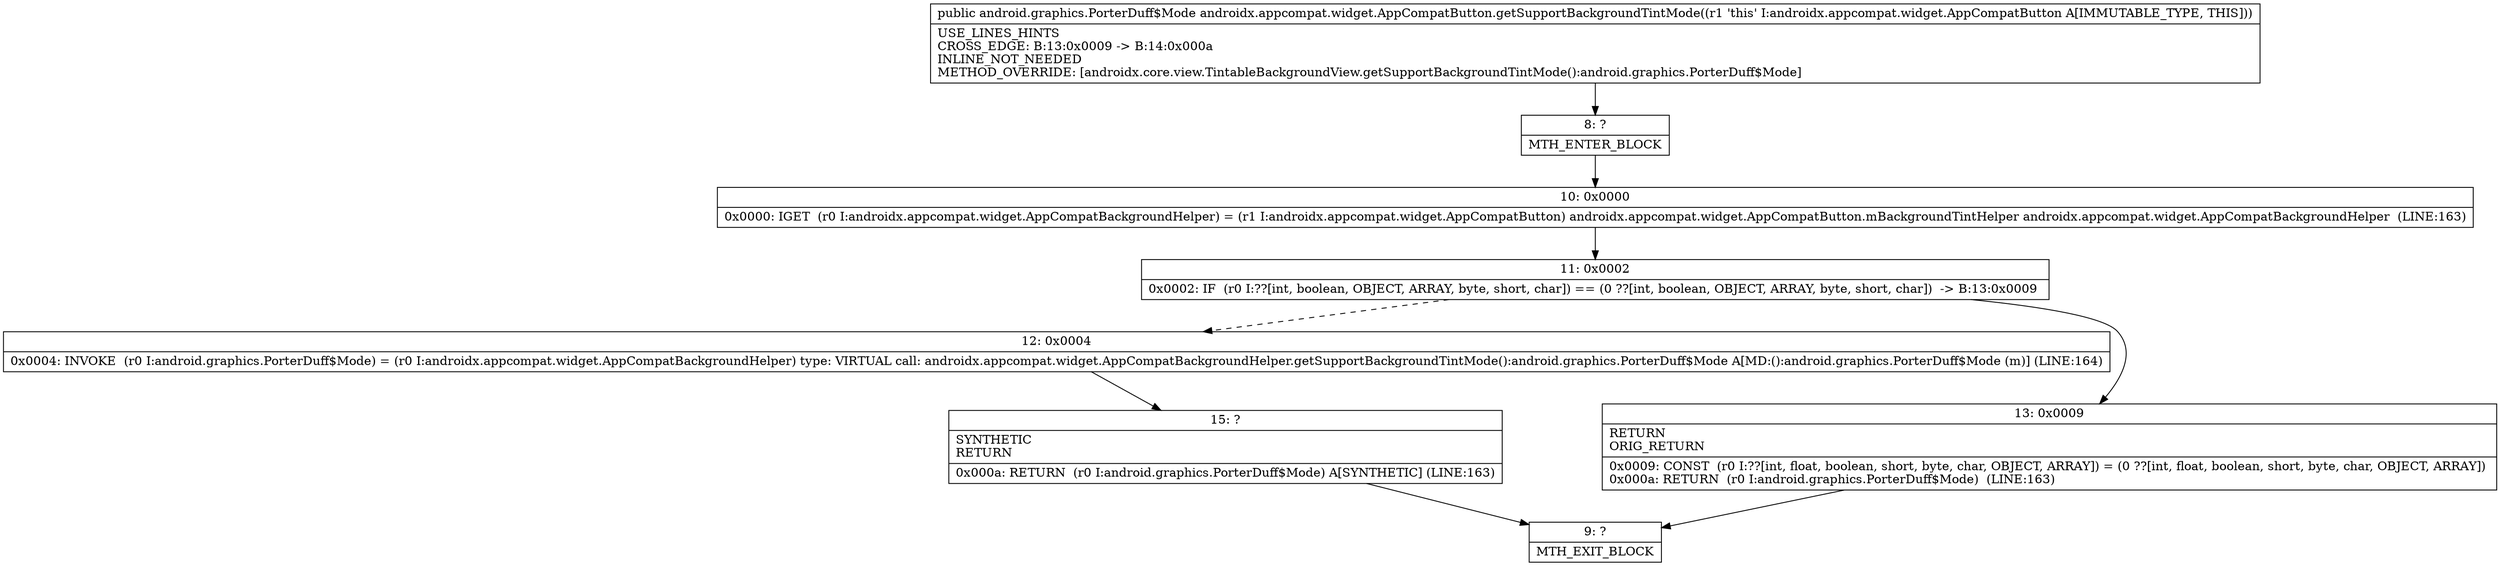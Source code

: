 digraph "CFG forandroidx.appcompat.widget.AppCompatButton.getSupportBackgroundTintMode()Landroid\/graphics\/PorterDuff$Mode;" {
Node_8 [shape=record,label="{8\:\ ?|MTH_ENTER_BLOCK\l}"];
Node_10 [shape=record,label="{10\:\ 0x0000|0x0000: IGET  (r0 I:androidx.appcompat.widget.AppCompatBackgroundHelper) = (r1 I:androidx.appcompat.widget.AppCompatButton) androidx.appcompat.widget.AppCompatButton.mBackgroundTintHelper androidx.appcompat.widget.AppCompatBackgroundHelper  (LINE:163)\l}"];
Node_11 [shape=record,label="{11\:\ 0x0002|0x0002: IF  (r0 I:??[int, boolean, OBJECT, ARRAY, byte, short, char]) == (0 ??[int, boolean, OBJECT, ARRAY, byte, short, char])  \-\> B:13:0x0009 \l}"];
Node_12 [shape=record,label="{12\:\ 0x0004|0x0004: INVOKE  (r0 I:android.graphics.PorterDuff$Mode) = (r0 I:androidx.appcompat.widget.AppCompatBackgroundHelper) type: VIRTUAL call: androidx.appcompat.widget.AppCompatBackgroundHelper.getSupportBackgroundTintMode():android.graphics.PorterDuff$Mode A[MD:():android.graphics.PorterDuff$Mode (m)] (LINE:164)\l}"];
Node_15 [shape=record,label="{15\:\ ?|SYNTHETIC\lRETURN\l|0x000a: RETURN  (r0 I:android.graphics.PorterDuff$Mode) A[SYNTHETIC] (LINE:163)\l}"];
Node_9 [shape=record,label="{9\:\ ?|MTH_EXIT_BLOCK\l}"];
Node_13 [shape=record,label="{13\:\ 0x0009|RETURN\lORIG_RETURN\l|0x0009: CONST  (r0 I:??[int, float, boolean, short, byte, char, OBJECT, ARRAY]) = (0 ??[int, float, boolean, short, byte, char, OBJECT, ARRAY]) \l0x000a: RETURN  (r0 I:android.graphics.PorterDuff$Mode)  (LINE:163)\l}"];
MethodNode[shape=record,label="{public android.graphics.PorterDuff$Mode androidx.appcompat.widget.AppCompatButton.getSupportBackgroundTintMode((r1 'this' I:androidx.appcompat.widget.AppCompatButton A[IMMUTABLE_TYPE, THIS]))  | USE_LINES_HINTS\lCROSS_EDGE: B:13:0x0009 \-\> B:14:0x000a\lINLINE_NOT_NEEDED\lMETHOD_OVERRIDE: [androidx.core.view.TintableBackgroundView.getSupportBackgroundTintMode():android.graphics.PorterDuff$Mode]\l}"];
MethodNode -> Node_8;Node_8 -> Node_10;
Node_10 -> Node_11;
Node_11 -> Node_12[style=dashed];
Node_11 -> Node_13;
Node_12 -> Node_15;
Node_15 -> Node_9;
Node_13 -> Node_9;
}

